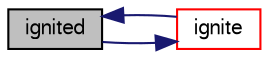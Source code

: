 digraph "ignited"
{
  bgcolor="transparent";
  edge [fontname="FreeSans",fontsize="10",labelfontname="FreeSans",labelfontsize="10"];
  node [fontname="FreeSans",fontsize="10",shape=record];
  rankdir="LR";
  Node22 [label="ignited",height=0.2,width=0.4,color="black", fillcolor="grey75", style="filled", fontcolor="black"];
  Node22 -> Node23 [color="midnightblue",fontsize="10",style="solid",fontname="FreeSans"];
  Node23 [label="ignite",height=0.2,width=0.4,color="red",URL="$a21834.html#a39d1928681fc5898ef7a67f7f963d501"];
  Node23 -> Node22 [color="midnightblue",fontsize="10",style="solid",fontname="FreeSans"];
}
